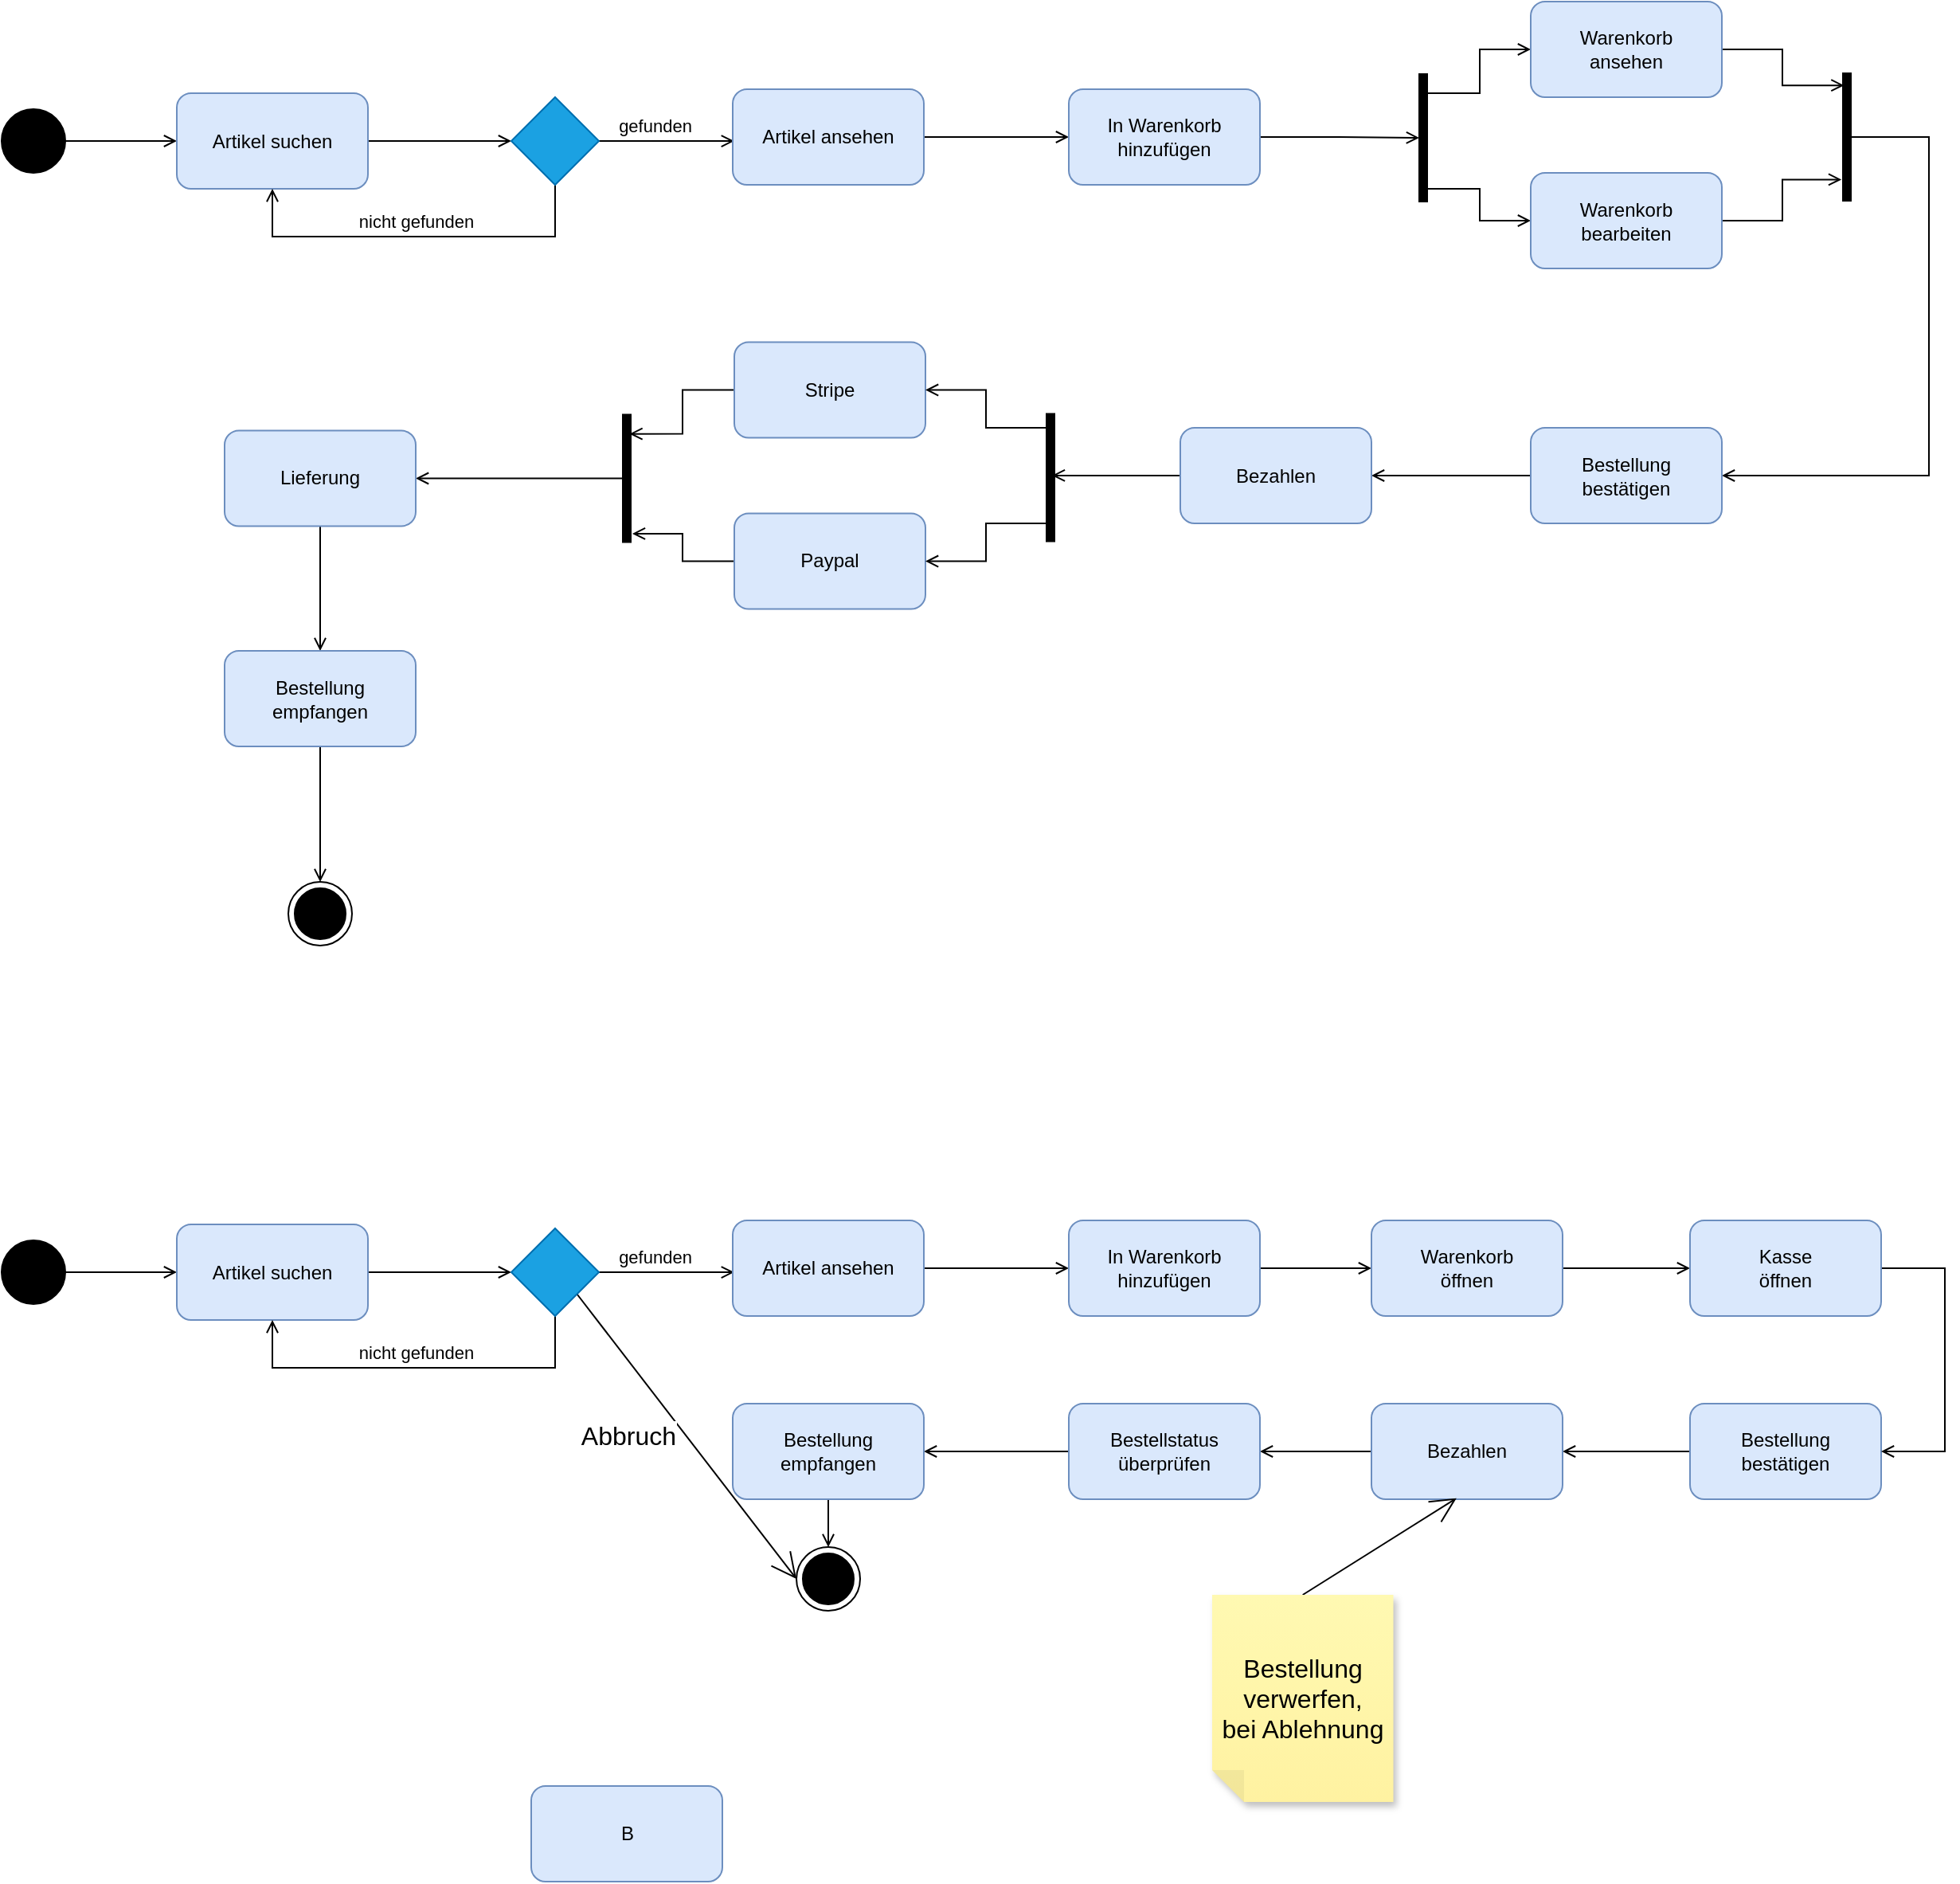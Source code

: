 <mxfile version="20.5.3" type="github">
  <diagram id="1q3_k4V6CMHZUxLrIOaK" name="Seite-1">
    <mxGraphModel dx="624" dy="404" grid="1" gridSize="10" guides="1" tooltips="1" connect="1" arrows="1" fold="1" page="1" pageScale="1" pageWidth="827" pageHeight="1169" math="0" shadow="0">
      <root>
        <mxCell id="0" />
        <mxCell id="1" parent="0" />
        <mxCell id="zQX1qfxyzey8rodrLEZY-3" style="edgeStyle=orthogonalEdgeStyle;rounded=0;orthogonalLoop=1;jettySize=auto;html=1;entryX=0;entryY=0.5;entryDx=0;entryDy=0;endArrow=open;endFill=0;" parent="1" source="zQX1qfxyzey8rodrLEZY-1" target="zQX1qfxyzey8rodrLEZY-2" edge="1">
          <mxGeometry relative="1" as="geometry" />
        </mxCell>
        <mxCell id="zQX1qfxyzey8rodrLEZY-1" value="" style="ellipse;fillColor=strokeColor;" parent="1" vertex="1">
          <mxGeometry x="280" y="157.5" width="40" height="40" as="geometry" />
        </mxCell>
        <mxCell id="zQX1qfxyzey8rodrLEZY-6" style="edgeStyle=orthogonalEdgeStyle;rounded=0;orthogonalLoop=1;jettySize=auto;html=1;entryX=0;entryY=0.5;entryDx=0;entryDy=0;endArrow=open;endFill=0;" parent="1" source="zQX1qfxyzey8rodrLEZY-2" target="zQX1qfxyzey8rodrLEZY-5" edge="1">
          <mxGeometry relative="1" as="geometry" />
        </mxCell>
        <mxCell id="zQX1qfxyzey8rodrLEZY-2" value="Artikel suchen" style="rounded=1;whiteSpace=wrap;html=1;fillColor=#dae8fc;strokeColor=#6c8ebf;" parent="1" vertex="1">
          <mxGeometry x="390" y="147.5" width="120" height="60" as="geometry" />
        </mxCell>
        <mxCell id="zQX1qfxyzey8rodrLEZY-7" value="nicht gefunden" style="edgeStyle=orthogonalEdgeStyle;rounded=0;orthogonalLoop=1;jettySize=auto;html=1;entryX=0.5;entryY=1;entryDx=0;entryDy=0;endArrow=open;endFill=0;" parent="1" source="zQX1qfxyzey8rodrLEZY-5" target="zQX1qfxyzey8rodrLEZY-2" edge="1">
          <mxGeometry y="-10" relative="1" as="geometry">
            <Array as="points">
              <mxPoint x="628" y="237.5" />
              <mxPoint x="450" y="237.5" />
            </Array>
            <mxPoint as="offset" />
          </mxGeometry>
        </mxCell>
        <mxCell id="zQX1qfxyzey8rodrLEZY-11" style="edgeStyle=orthogonalEdgeStyle;rounded=0;orthogonalLoop=1;jettySize=auto;html=1;entryX=0.008;entryY=0.542;entryDx=0;entryDy=0;entryPerimeter=0;endArrow=open;endFill=0;" parent="1" source="zQX1qfxyzey8rodrLEZY-5" target="zQX1qfxyzey8rodrLEZY-8" edge="1">
          <mxGeometry relative="1" as="geometry" />
        </mxCell>
        <mxCell id="zQX1qfxyzey8rodrLEZY-12" value="gefunden" style="edgeLabel;html=1;align=center;verticalAlign=middle;resizable=0;points=[];" parent="zQX1qfxyzey8rodrLEZY-11" vertex="1" connectable="0">
          <mxGeometry x="-0.374" y="-1" relative="1" as="geometry">
            <mxPoint x="8" y="-11" as="offset" />
          </mxGeometry>
        </mxCell>
        <mxCell id="zQX1qfxyzey8rodrLEZY-5" value="" style="rhombus;whiteSpace=wrap;html=1;fillColor=#1ba1e2;fontColor=#ffffff;strokeColor=#006EAF;" parent="1" vertex="1">
          <mxGeometry x="600" y="150" width="55" height="55" as="geometry" />
        </mxCell>
        <mxCell id="zQX1qfxyzey8rodrLEZY-14" style="edgeStyle=orthogonalEdgeStyle;rounded=0;orthogonalLoop=1;jettySize=auto;html=1;entryX=0;entryY=0.5;entryDx=0;entryDy=0;endArrow=open;endFill=0;" parent="1" source="zQX1qfxyzey8rodrLEZY-8" target="zQX1qfxyzey8rodrLEZY-13" edge="1">
          <mxGeometry relative="1" as="geometry" />
        </mxCell>
        <mxCell id="zQX1qfxyzey8rodrLEZY-8" value="Artikel ansehen" style="rounded=1;whiteSpace=wrap;html=1;fillColor=#dae8fc;strokeColor=#6c8ebf;" parent="1" vertex="1">
          <mxGeometry x="739" y="145" width="120" height="60" as="geometry" />
        </mxCell>
        <mxCell id="zQX1qfxyzey8rodrLEZY-16" style="edgeStyle=orthogonalEdgeStyle;rounded=0;orthogonalLoop=1;jettySize=auto;html=1;endArrow=open;endFill=0;" parent="1" source="zQX1qfxyzey8rodrLEZY-13" target="zQX1qfxyzey8rodrLEZY-15" edge="1">
          <mxGeometry relative="1" as="geometry" />
        </mxCell>
        <mxCell id="zQX1qfxyzey8rodrLEZY-13" value="In Warenkorb&lt;br&gt;hinzufügen" style="rounded=1;whiteSpace=wrap;html=1;fillColor=#dae8fc;strokeColor=#6c8ebf;" parent="1" vertex="1">
          <mxGeometry x="950" y="145" width="120" height="60" as="geometry" />
        </mxCell>
        <mxCell id="zQX1qfxyzey8rodrLEZY-19" style="edgeStyle=orthogonalEdgeStyle;rounded=0;orthogonalLoop=1;jettySize=auto;html=1;endArrow=open;endFill=0;" parent="1" source="zQX1qfxyzey8rodrLEZY-15" target="zQX1qfxyzey8rodrLEZY-18" edge="1">
          <mxGeometry relative="1" as="geometry">
            <Array as="points">
              <mxPoint x="1208" y="207.5" />
              <mxPoint x="1208" y="227.5" />
            </Array>
          </mxGeometry>
        </mxCell>
        <mxCell id="zQX1qfxyzey8rodrLEZY-20" style="edgeStyle=orthogonalEdgeStyle;rounded=0;orthogonalLoop=1;jettySize=auto;html=1;entryX=0;entryY=0.5;entryDx=0;entryDy=0;endArrow=open;endFill=0;" parent="1" source="zQX1qfxyzey8rodrLEZY-15" target="zQX1qfxyzey8rodrLEZY-17" edge="1">
          <mxGeometry relative="1" as="geometry">
            <Array as="points">
              <mxPoint x="1208" y="147.5" />
              <mxPoint x="1208" y="120.5" />
            </Array>
          </mxGeometry>
        </mxCell>
        <mxCell id="zQX1qfxyzey8rodrLEZY-15" value="" style="html=1;points=[];perimeter=orthogonalPerimeter;fillColor=strokeColor;" parent="1" vertex="1">
          <mxGeometry x="1170" y="135.5" width="5" height="80" as="geometry" />
        </mxCell>
        <mxCell id="zQX1qfxyzey8rodrLEZY-22" style="edgeStyle=orthogonalEdgeStyle;rounded=0;orthogonalLoop=1;jettySize=auto;html=1;entryX=0.15;entryY=0.095;entryDx=0;entryDy=0;entryPerimeter=0;endArrow=open;endFill=0;" parent="1" source="zQX1qfxyzey8rodrLEZY-17" target="zQX1qfxyzey8rodrLEZY-21" edge="1">
          <mxGeometry relative="1" as="geometry" />
        </mxCell>
        <mxCell id="zQX1qfxyzey8rodrLEZY-17" value="Warenkorb&lt;br&gt;ansehen" style="rounded=1;whiteSpace=wrap;html=1;fillColor=#dae8fc;strokeColor=#6c8ebf;" parent="1" vertex="1">
          <mxGeometry x="1240" y="90" width="120" height="60" as="geometry" />
        </mxCell>
        <mxCell id="zQX1qfxyzey8rodrLEZY-23" style="edgeStyle=orthogonalEdgeStyle;rounded=0;orthogonalLoop=1;jettySize=auto;html=1;entryX=-0.183;entryY=0.834;entryDx=0;entryDy=0;entryPerimeter=0;endArrow=open;endFill=0;" parent="1" source="zQX1qfxyzey8rodrLEZY-18" target="zQX1qfxyzey8rodrLEZY-21" edge="1">
          <mxGeometry relative="1" as="geometry" />
        </mxCell>
        <mxCell id="zQX1qfxyzey8rodrLEZY-18" value="Warenkorb&lt;br&gt;bearbeiten" style="rounded=1;whiteSpace=wrap;html=1;fillColor=#dae8fc;strokeColor=#6c8ebf;" parent="1" vertex="1">
          <mxGeometry x="1240" y="197.5" width="120" height="60" as="geometry" />
        </mxCell>
        <mxCell id="zQX1qfxyzey8rodrLEZY-26" style="edgeStyle=orthogonalEdgeStyle;rounded=0;orthogonalLoop=1;jettySize=auto;html=1;entryX=1;entryY=0.5;entryDx=0;entryDy=0;endArrow=open;endFill=0;" parent="1" source="zQX1qfxyzey8rodrLEZY-21" target="zQX1qfxyzey8rodrLEZY-25" edge="1">
          <mxGeometry relative="1" as="geometry">
            <Array as="points">
              <mxPoint x="1490" y="175.5" />
              <mxPoint x="1490" y="387.5" />
            </Array>
          </mxGeometry>
        </mxCell>
        <mxCell id="zQX1qfxyzey8rodrLEZY-21" value="" style="html=1;points=[];perimeter=orthogonalPerimeter;fillColor=strokeColor;" parent="1" vertex="1">
          <mxGeometry x="1436" y="135" width="5" height="80" as="geometry" />
        </mxCell>
        <mxCell id="zQX1qfxyzey8rodrLEZY-28" style="edgeStyle=orthogonalEdgeStyle;rounded=0;orthogonalLoop=1;jettySize=auto;html=1;entryX=1;entryY=0.5;entryDx=0;entryDy=0;endArrow=open;endFill=0;" parent="1" source="zQX1qfxyzey8rodrLEZY-25" target="zQX1qfxyzey8rodrLEZY-27" edge="1">
          <mxGeometry relative="1" as="geometry" />
        </mxCell>
        <mxCell id="zQX1qfxyzey8rodrLEZY-25" value="Bestellung&lt;br&gt;bestätigen" style="rounded=1;whiteSpace=wrap;html=1;fillColor=#dae8fc;strokeColor=#6c8ebf;" parent="1" vertex="1">
          <mxGeometry x="1240" y="357.5" width="120" height="60" as="geometry" />
        </mxCell>
        <mxCell id="zQX1qfxyzey8rodrLEZY-46" style="edgeStyle=orthogonalEdgeStyle;rounded=0;orthogonalLoop=1;jettySize=auto;html=1;entryX=0.687;entryY=0.484;entryDx=0;entryDy=0;entryPerimeter=0;endArrow=open;endFill=0;" parent="1" source="zQX1qfxyzey8rodrLEZY-27" target="zQX1qfxyzey8rodrLEZY-43" edge="1">
          <mxGeometry relative="1" as="geometry" />
        </mxCell>
        <mxCell id="zQX1qfxyzey8rodrLEZY-27" value="Bezahlen" style="rounded=1;whiteSpace=wrap;html=1;fillColor=#dae8fc;strokeColor=#6c8ebf;" parent="1" vertex="1">
          <mxGeometry x="1020" y="357.5" width="120" height="60" as="geometry" />
        </mxCell>
        <mxCell id="zQX1qfxyzey8rodrLEZY-50" style="edgeStyle=orthogonalEdgeStyle;rounded=0;orthogonalLoop=1;jettySize=auto;html=1;entryX=1;entryY=0.5;entryDx=0;entryDy=0;endArrow=open;endFill=0;" parent="1" source="zQX1qfxyzey8rodrLEZY-38" target="zQX1qfxyzey8rodrLEZY-49" edge="1">
          <mxGeometry relative="1" as="geometry" />
        </mxCell>
        <mxCell id="zQX1qfxyzey8rodrLEZY-38" value="" style="html=1;points=[];perimeter=orthogonalPerimeter;fillColor=strokeColor;" parent="1" vertex="1">
          <mxGeometry x="670" y="349.25" width="5" height="80" as="geometry" />
        </mxCell>
        <mxCell id="zQX1qfxyzey8rodrLEZY-47" style="edgeStyle=orthogonalEdgeStyle;rounded=0;orthogonalLoop=1;jettySize=auto;html=1;entryX=0.843;entryY=0.151;entryDx=0;entryDy=0;entryPerimeter=0;endArrow=open;endFill=0;" parent="1" source="zQX1qfxyzey8rodrLEZY-40" target="zQX1qfxyzey8rodrLEZY-38" edge="1">
          <mxGeometry relative="1" as="geometry" />
        </mxCell>
        <mxCell id="zQX1qfxyzey8rodrLEZY-40" value="Stripe" style="rounded=1;whiteSpace=wrap;html=1;fillColor=#dae8fc;strokeColor=#6c8ebf;" parent="1" vertex="1">
          <mxGeometry x="740" y="303.75" width="120" height="60" as="geometry" />
        </mxCell>
        <mxCell id="zQX1qfxyzey8rodrLEZY-48" style="edgeStyle=orthogonalEdgeStyle;rounded=0;orthogonalLoop=1;jettySize=auto;html=1;entryX=1.191;entryY=0.934;entryDx=0;entryDy=0;entryPerimeter=0;endArrow=open;endFill=0;" parent="1" source="zQX1qfxyzey8rodrLEZY-42" target="zQX1qfxyzey8rodrLEZY-38" edge="1">
          <mxGeometry relative="1" as="geometry" />
        </mxCell>
        <mxCell id="zQX1qfxyzey8rodrLEZY-42" value="Paypal" style="rounded=1;whiteSpace=wrap;html=1;fillColor=#dae8fc;strokeColor=#6c8ebf;" parent="1" vertex="1">
          <mxGeometry x="740" y="411.25" width="120" height="60" as="geometry" />
        </mxCell>
        <mxCell id="zQX1qfxyzey8rodrLEZY-44" style="edgeStyle=orthogonalEdgeStyle;rounded=0;orthogonalLoop=1;jettySize=auto;html=1;entryX=1;entryY=0.5;entryDx=0;entryDy=0;endArrow=open;endFill=0;" parent="1" source="zQX1qfxyzey8rodrLEZY-43" target="zQX1qfxyzey8rodrLEZY-40" edge="1">
          <mxGeometry relative="1" as="geometry">
            <Array as="points">
              <mxPoint x="898" y="357.5" />
              <mxPoint x="898" y="333.5" />
            </Array>
          </mxGeometry>
        </mxCell>
        <mxCell id="zQX1qfxyzey8rodrLEZY-45" style="edgeStyle=orthogonalEdgeStyle;rounded=0;orthogonalLoop=1;jettySize=auto;html=1;entryX=1;entryY=0.5;entryDx=0;entryDy=0;endArrow=open;endFill=0;" parent="1" source="zQX1qfxyzey8rodrLEZY-43" target="zQX1qfxyzey8rodrLEZY-42" edge="1">
          <mxGeometry relative="1" as="geometry">
            <Array as="points">
              <mxPoint x="898" y="417.5" />
              <mxPoint x="898" y="441.5" />
            </Array>
          </mxGeometry>
        </mxCell>
        <mxCell id="zQX1qfxyzey8rodrLEZY-43" value="" style="html=1;points=[];perimeter=orthogonalPerimeter;fillColor=strokeColor;" parent="1" vertex="1">
          <mxGeometry x="936" y="348.75" width="5" height="80" as="geometry" />
        </mxCell>
        <mxCell id="zQX1qfxyzey8rodrLEZY-52" style="edgeStyle=orthogonalEdgeStyle;rounded=0;orthogonalLoop=1;jettySize=auto;html=1;entryX=0.5;entryY=0;entryDx=0;entryDy=0;endArrow=open;endFill=0;" parent="1" source="zQX1qfxyzey8rodrLEZY-49" target="zQX1qfxyzey8rodrLEZY-51" edge="1">
          <mxGeometry relative="1" as="geometry" />
        </mxCell>
        <mxCell id="zQX1qfxyzey8rodrLEZY-49" value="Lieferung" style="rounded=1;whiteSpace=wrap;html=1;fillColor=#dae8fc;strokeColor=#6c8ebf;" parent="1" vertex="1">
          <mxGeometry x="420" y="359.25" width="120" height="60" as="geometry" />
        </mxCell>
        <mxCell id="zQX1qfxyzey8rodrLEZY-54" style="edgeStyle=orthogonalEdgeStyle;rounded=0;orthogonalLoop=1;jettySize=auto;html=1;entryX=0.5;entryY=0;entryDx=0;entryDy=0;endArrow=open;endFill=0;" parent="1" source="zQX1qfxyzey8rodrLEZY-51" target="zQX1qfxyzey8rodrLEZY-53" edge="1">
          <mxGeometry relative="1" as="geometry" />
        </mxCell>
        <mxCell id="zQX1qfxyzey8rodrLEZY-51" value="Bestellung&lt;br&gt;empfangen" style="rounded=1;whiteSpace=wrap;html=1;fillColor=#dae8fc;strokeColor=#6c8ebf;" parent="1" vertex="1">
          <mxGeometry x="420" y="497.5" width="120" height="60" as="geometry" />
        </mxCell>
        <mxCell id="zQX1qfxyzey8rodrLEZY-53" value="" style="ellipse;html=1;shape=endState;fillColor=strokeColor;" parent="1" vertex="1">
          <mxGeometry x="460" y="642.5" width="40" height="40" as="geometry" />
        </mxCell>
        <mxCell id="VpPtxXBL-4Sf_RPpvR3E-1" style="edgeStyle=orthogonalEdgeStyle;rounded=0;orthogonalLoop=1;jettySize=auto;html=1;entryX=0;entryY=0.5;entryDx=0;entryDy=0;endArrow=open;endFill=0;" parent="1" source="VpPtxXBL-4Sf_RPpvR3E-2" target="VpPtxXBL-4Sf_RPpvR3E-4" edge="1">
          <mxGeometry relative="1" as="geometry" />
        </mxCell>
        <mxCell id="VpPtxXBL-4Sf_RPpvR3E-2" value="" style="ellipse;fillColor=strokeColor;" parent="1" vertex="1">
          <mxGeometry x="280" y="867.5" width="40" height="40" as="geometry" />
        </mxCell>
        <mxCell id="VpPtxXBL-4Sf_RPpvR3E-3" style="edgeStyle=orthogonalEdgeStyle;rounded=0;orthogonalLoop=1;jettySize=auto;html=1;entryX=0;entryY=0.5;entryDx=0;entryDy=0;endArrow=open;endFill=0;" parent="1" source="VpPtxXBL-4Sf_RPpvR3E-4" target="VpPtxXBL-4Sf_RPpvR3E-9" edge="1">
          <mxGeometry relative="1" as="geometry" />
        </mxCell>
        <mxCell id="VpPtxXBL-4Sf_RPpvR3E-4" value="Artikel suchen" style="rounded=1;whiteSpace=wrap;html=1;fillColor=#dae8fc;strokeColor=#6c8ebf;" parent="1" vertex="1">
          <mxGeometry x="390" y="857.5" width="120" height="60" as="geometry" />
        </mxCell>
        <mxCell id="VpPtxXBL-4Sf_RPpvR3E-6" value="nicht gefunden" style="edgeStyle=orthogonalEdgeStyle;rounded=0;orthogonalLoop=1;jettySize=auto;html=1;entryX=0.5;entryY=1;entryDx=0;entryDy=0;endArrow=open;endFill=0;" parent="1" source="VpPtxXBL-4Sf_RPpvR3E-9" target="VpPtxXBL-4Sf_RPpvR3E-4" edge="1">
          <mxGeometry y="-10" relative="1" as="geometry">
            <Array as="points">
              <mxPoint x="628" y="947.5" />
              <mxPoint x="450" y="947.5" />
            </Array>
            <mxPoint as="offset" />
          </mxGeometry>
        </mxCell>
        <mxCell id="VpPtxXBL-4Sf_RPpvR3E-7" style="edgeStyle=orthogonalEdgeStyle;rounded=0;orthogonalLoop=1;jettySize=auto;html=1;entryX=0.008;entryY=0.542;entryDx=0;entryDy=0;entryPerimeter=0;endArrow=open;endFill=0;" parent="1" source="VpPtxXBL-4Sf_RPpvR3E-9" target="VpPtxXBL-4Sf_RPpvR3E-11" edge="1">
          <mxGeometry relative="1" as="geometry" />
        </mxCell>
        <mxCell id="VpPtxXBL-4Sf_RPpvR3E-8" value="gefunden" style="edgeLabel;html=1;align=center;verticalAlign=middle;resizable=0;points=[];" parent="VpPtxXBL-4Sf_RPpvR3E-7" vertex="1" connectable="0">
          <mxGeometry x="-0.374" y="-1" relative="1" as="geometry">
            <mxPoint x="8" y="-11" as="offset" />
          </mxGeometry>
        </mxCell>
        <mxCell id="22CoI2k5GKRgS15KZ3CI-3" style="edgeStyle=none;curved=1;rounded=0;orthogonalLoop=1;jettySize=auto;html=1;exitX=1;exitY=1;exitDx=0;exitDy=0;entryX=0;entryY=0.5;entryDx=0;entryDy=0;fontSize=12;endArrow=open;startSize=14;endSize=14;sourcePerimeterSpacing=8;targetPerimeterSpacing=8;" edge="1" parent="1" source="VpPtxXBL-4Sf_RPpvR3E-9" target="VpPtxXBL-4Sf_RPpvR3E-40">
          <mxGeometry relative="1" as="geometry" />
        </mxCell>
        <mxCell id="22CoI2k5GKRgS15KZ3CI-4" value="&amp;nbsp;Abbruch" style="edgeLabel;html=1;align=center;verticalAlign=middle;resizable=0;points=[];fontSize=16;" vertex="1" connectable="0" parent="22CoI2k5GKRgS15KZ3CI-3">
          <mxGeometry x="-0.216" y="-1" relative="1" as="geometry">
            <mxPoint x="-24" y="18" as="offset" />
          </mxGeometry>
        </mxCell>
        <mxCell id="VpPtxXBL-4Sf_RPpvR3E-9" value="" style="rhombus;whiteSpace=wrap;html=1;fillColor=#1ba1e2;fontColor=#ffffff;strokeColor=#006EAF;" parent="1" vertex="1">
          <mxGeometry x="600" y="860" width="55" height="55" as="geometry" />
        </mxCell>
        <mxCell id="VpPtxXBL-4Sf_RPpvR3E-10" style="edgeStyle=orthogonalEdgeStyle;rounded=0;orthogonalLoop=1;jettySize=auto;html=1;entryX=0;entryY=0.5;entryDx=0;entryDy=0;endArrow=open;endFill=0;" parent="1" source="VpPtxXBL-4Sf_RPpvR3E-11" target="VpPtxXBL-4Sf_RPpvR3E-13" edge="1">
          <mxGeometry relative="1" as="geometry" />
        </mxCell>
        <mxCell id="VpPtxXBL-4Sf_RPpvR3E-11" value="Artikel ansehen" style="rounded=1;whiteSpace=wrap;html=1;fillColor=#dae8fc;strokeColor=#6c8ebf;" parent="1" vertex="1">
          <mxGeometry x="739" y="855" width="120" height="60" as="geometry" />
        </mxCell>
        <mxCell id="VpPtxXBL-4Sf_RPpvR3E-42" style="edgeStyle=none;curved=1;rounded=0;orthogonalLoop=1;jettySize=auto;html=1;fontSize=12;endArrow=open;startSize=6;endSize=6;sourcePerimeterSpacing=8;targetPerimeterSpacing=8;entryX=0;entryY=0.5;entryDx=0;entryDy=0;exitX=1;exitY=0.5;exitDx=0;exitDy=0;endFill=0;" parent="1" source="VpPtxXBL-4Sf_RPpvR3E-13" target="VpPtxXBL-4Sf_RPpvR3E-18" edge="1">
          <mxGeometry relative="1" as="geometry" />
        </mxCell>
        <mxCell id="VpPtxXBL-4Sf_RPpvR3E-13" value="In Warenkorb&lt;br&gt;hinzufügen" style="rounded=1;whiteSpace=wrap;html=1;fillColor=#dae8fc;strokeColor=#6c8ebf;" parent="1" vertex="1">
          <mxGeometry x="950" y="855" width="120" height="60" as="geometry" />
        </mxCell>
        <mxCell id="VpPtxXBL-4Sf_RPpvR3E-60" style="edgeStyle=orthogonalEdgeStyle;rounded=0;orthogonalLoop=1;jettySize=auto;html=1;exitX=1;exitY=0.5;exitDx=0;exitDy=0;entryX=0;entryY=0.5;entryDx=0;entryDy=0;endArrow=open;endFill=0;startSize=6;endSize=6;" parent="1" source="VpPtxXBL-4Sf_RPpvR3E-18" target="VpPtxXBL-4Sf_RPpvR3E-43" edge="1">
          <mxGeometry relative="1" as="geometry" />
        </mxCell>
        <mxCell id="VpPtxXBL-4Sf_RPpvR3E-18" value="Warenkorb&lt;br&gt;öffnen" style="rounded=1;whiteSpace=wrap;html=1;fillColor=#dae8fc;strokeColor=#6c8ebf;" parent="1" vertex="1">
          <mxGeometry x="1140" y="855" width="120" height="60" as="geometry" />
        </mxCell>
        <mxCell id="VpPtxXBL-4Sf_RPpvR3E-23" style="edgeStyle=orthogonalEdgeStyle;rounded=0;orthogonalLoop=1;jettySize=auto;html=1;entryX=1;entryY=0.5;entryDx=0;entryDy=0;endArrow=open;endFill=0;" parent="1" source="VpPtxXBL-4Sf_RPpvR3E-24" target="VpPtxXBL-4Sf_RPpvR3E-26" edge="1">
          <mxGeometry relative="1" as="geometry" />
        </mxCell>
        <mxCell id="VpPtxXBL-4Sf_RPpvR3E-24" value="Bestellung&lt;br&gt;bestätigen" style="rounded=1;whiteSpace=wrap;html=1;fillColor=#dae8fc;strokeColor=#6c8ebf;" parent="1" vertex="1">
          <mxGeometry x="1340" y="970" width="120" height="60" as="geometry" />
        </mxCell>
        <mxCell id="VpPtxXBL-4Sf_RPpvR3E-64" style="edgeStyle=orthogonalEdgeStyle;rounded=0;orthogonalLoop=1;jettySize=auto;html=1;exitX=0;exitY=0.5;exitDx=0;exitDy=0;endArrow=open;endFill=0;startSize=6;endSize=6;" parent="1" source="VpPtxXBL-4Sf_RPpvR3E-26" target="VpPtxXBL-4Sf_RPpvR3E-37" edge="1">
          <mxGeometry relative="1" as="geometry" />
        </mxCell>
        <mxCell id="VpPtxXBL-4Sf_RPpvR3E-26" value="Bezahlen" style="rounded=1;whiteSpace=wrap;html=1;fillColor=#dae8fc;strokeColor=#6c8ebf;" parent="1" vertex="1">
          <mxGeometry x="1140" y="970" width="120" height="60" as="geometry" />
        </mxCell>
        <mxCell id="VpPtxXBL-4Sf_RPpvR3E-66" style="edgeStyle=orthogonalEdgeStyle;rounded=0;orthogonalLoop=1;jettySize=auto;html=1;exitX=0;exitY=0.5;exitDx=0;exitDy=0;entryX=1;entryY=0.5;entryDx=0;entryDy=0;endArrow=open;endFill=0;startSize=6;endSize=6;" parent="1" source="VpPtxXBL-4Sf_RPpvR3E-37" target="VpPtxXBL-4Sf_RPpvR3E-39" edge="1">
          <mxGeometry relative="1" as="geometry" />
        </mxCell>
        <mxCell id="VpPtxXBL-4Sf_RPpvR3E-37" value="Bestellstatus&lt;br&gt;überprüfen" style="rounded=1;whiteSpace=wrap;html=1;fillColor=#dae8fc;strokeColor=#6c8ebf;" parent="1" vertex="1">
          <mxGeometry x="950" y="970" width="120" height="60" as="geometry" />
        </mxCell>
        <mxCell id="VpPtxXBL-4Sf_RPpvR3E-67" style="edgeStyle=orthogonalEdgeStyle;rounded=0;orthogonalLoop=1;jettySize=auto;html=1;exitX=0.5;exitY=1;exitDx=0;exitDy=0;entryX=0.5;entryY=0;entryDx=0;entryDy=0;endArrow=open;endFill=0;startSize=6;endSize=6;" parent="1" source="VpPtxXBL-4Sf_RPpvR3E-39" target="VpPtxXBL-4Sf_RPpvR3E-40" edge="1">
          <mxGeometry relative="1" as="geometry" />
        </mxCell>
        <mxCell id="VpPtxXBL-4Sf_RPpvR3E-39" value="Bestellung&lt;br&gt;empfangen" style="rounded=1;whiteSpace=wrap;html=1;fillColor=#dae8fc;strokeColor=#6c8ebf;" parent="1" vertex="1">
          <mxGeometry x="739" y="970" width="120" height="60" as="geometry" />
        </mxCell>
        <mxCell id="VpPtxXBL-4Sf_RPpvR3E-40" value="" style="ellipse;html=1;shape=endState;fillColor=strokeColor;" parent="1" vertex="1">
          <mxGeometry x="779" y="1060" width="40" height="40" as="geometry" />
        </mxCell>
        <mxCell id="VpPtxXBL-4Sf_RPpvR3E-63" style="edgeStyle=orthogonalEdgeStyle;rounded=0;orthogonalLoop=1;jettySize=auto;html=1;entryX=1;entryY=0.5;entryDx=0;entryDy=0;endArrow=open;endFill=0;startSize=6;endSize=6;" parent="1" source="VpPtxXBL-4Sf_RPpvR3E-43" target="VpPtxXBL-4Sf_RPpvR3E-24" edge="1">
          <mxGeometry relative="1" as="geometry">
            <Array as="points">
              <mxPoint x="1500" y="885" />
              <mxPoint x="1500" y="1000" />
            </Array>
          </mxGeometry>
        </mxCell>
        <mxCell id="VpPtxXBL-4Sf_RPpvR3E-43" value="Kasse&lt;br&gt;öffnen" style="rounded=1;whiteSpace=wrap;html=1;fillColor=#dae8fc;strokeColor=#6c8ebf;" parent="1" vertex="1">
          <mxGeometry x="1340" y="855" width="120" height="60" as="geometry" />
        </mxCell>
        <mxCell id="22CoI2k5GKRgS15KZ3CI-2" style="edgeStyle=none;curved=1;rounded=0;orthogonalLoop=1;jettySize=auto;html=1;exitX=0.5;exitY=1;exitDx=0;exitDy=0;exitPerimeter=0;entryX=0.445;entryY=0.989;entryDx=0;entryDy=0;fontSize=12;endArrow=open;startSize=14;endSize=14;sourcePerimeterSpacing=8;targetPerimeterSpacing=8;entryPerimeter=0;" edge="1" parent="1" source="22CoI2k5GKRgS15KZ3CI-1" target="VpPtxXBL-4Sf_RPpvR3E-26">
          <mxGeometry relative="1" as="geometry" />
        </mxCell>
        <mxCell id="22CoI2k5GKRgS15KZ3CI-1" value="Bestellung verwerfen,&lt;br&gt;bei Ablehnung" style="shape=note;whiteSpace=wrap;html=1;backgroundOutline=1;fontColor=#000000;darkOpacity=0.05;fillColor=#FFF9B2;strokeColor=none;fillStyle=solid;direction=west;gradientDirection=north;gradientColor=#FFF2A1;shadow=1;size=20;pointerEvents=1;fontSize=16;" vertex="1" parent="1">
          <mxGeometry x="1040" y="1090" width="113.75" height="130" as="geometry" />
        </mxCell>
        <mxCell id="22CoI2k5GKRgS15KZ3CI-5" value="B" style="rounded=1;whiteSpace=wrap;html=1;fillColor=#dae8fc;strokeColor=#6c8ebf;" vertex="1" parent="1">
          <mxGeometry x="612.5" y="1210" width="120" height="60" as="geometry" />
        </mxCell>
      </root>
    </mxGraphModel>
  </diagram>
</mxfile>
